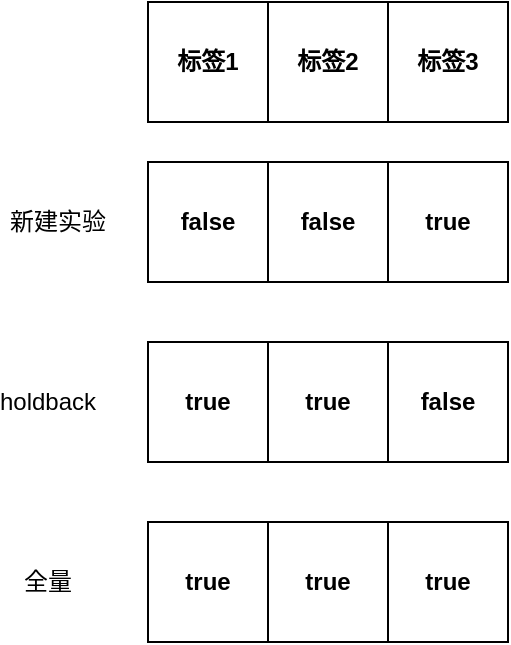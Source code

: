 <mxfile version="14.1.9" type="github">
  <diagram id="SahZXZe3I7VtPZI_t90g" name="Page-1">
    <mxGraphModel dx="946" dy="662" grid="1" gridSize="10" guides="1" tooltips="1" connect="1" arrows="1" fold="1" page="1" pageScale="1" pageWidth="827" pageHeight="1169" math="0" shadow="0">
      <root>
        <mxCell id="0" />
        <mxCell id="1" parent="0" />
        <mxCell id="UJYX6iPwt1RgCubA-azE-1" value="" style="rounded=0;whiteSpace=wrap;html=1;fontStyle=1" vertex="1" parent="1">
          <mxGeometry x="120" y="240" width="180" height="60" as="geometry" />
        </mxCell>
        <mxCell id="UJYX6iPwt1RgCubA-azE-7" value="false" style="whiteSpace=wrap;html=1;aspect=fixed;fontStyle=1" vertex="1" parent="1">
          <mxGeometry x="120" y="240" width="60" height="60" as="geometry" />
        </mxCell>
        <mxCell id="UJYX6iPwt1RgCubA-azE-8" value="false" style="whiteSpace=wrap;html=1;aspect=fixed;fontStyle=1" vertex="1" parent="1">
          <mxGeometry x="180" y="240" width="60" height="60" as="geometry" />
        </mxCell>
        <mxCell id="UJYX6iPwt1RgCubA-azE-10" value="true" style="whiteSpace=wrap;html=1;aspect=fixed;fontStyle=1" vertex="1" parent="1">
          <mxGeometry x="240" y="240" width="60" height="60" as="geometry" />
        </mxCell>
        <mxCell id="UJYX6iPwt1RgCubA-azE-12" value="" style="rounded=0;whiteSpace=wrap;html=1;fontStyle=1" vertex="1" parent="1">
          <mxGeometry x="120" y="330" width="180" height="60" as="geometry" />
        </mxCell>
        <mxCell id="UJYX6iPwt1RgCubA-azE-13" value="true" style="whiteSpace=wrap;html=1;aspect=fixed;fontStyle=1" vertex="1" parent="1">
          <mxGeometry x="120" y="330" width="60" height="60" as="geometry" />
        </mxCell>
        <mxCell id="UJYX6iPwt1RgCubA-azE-14" value="true" style="whiteSpace=wrap;html=1;aspect=fixed;fontStyle=1" vertex="1" parent="1">
          <mxGeometry x="180" y="330" width="60" height="60" as="geometry" />
        </mxCell>
        <mxCell id="UJYX6iPwt1RgCubA-azE-15" value="false" style="whiteSpace=wrap;html=1;aspect=fixed;fontStyle=1" vertex="1" parent="1">
          <mxGeometry x="240" y="330" width="60" height="60" as="geometry" />
        </mxCell>
        <mxCell id="UJYX6iPwt1RgCubA-azE-16" value="" style="rounded=0;whiteSpace=wrap;html=1;fontStyle=1" vertex="1" parent="1">
          <mxGeometry x="120" y="420" width="180" height="60" as="geometry" />
        </mxCell>
        <mxCell id="UJYX6iPwt1RgCubA-azE-17" value="true" style="whiteSpace=wrap;html=1;aspect=fixed;fontStyle=1" vertex="1" parent="1">
          <mxGeometry x="120" y="420" width="60" height="60" as="geometry" />
        </mxCell>
        <mxCell id="UJYX6iPwt1RgCubA-azE-18" value="&lt;span&gt;true&lt;/span&gt;" style="whiteSpace=wrap;html=1;aspect=fixed;fontStyle=1" vertex="1" parent="1">
          <mxGeometry x="180" y="420" width="60" height="60" as="geometry" />
        </mxCell>
        <mxCell id="UJYX6iPwt1RgCubA-azE-19" value="true" style="whiteSpace=wrap;html=1;aspect=fixed;fontStyle=1" vertex="1" parent="1">
          <mxGeometry x="240" y="420" width="60" height="60" as="geometry" />
        </mxCell>
        <mxCell id="UJYX6iPwt1RgCubA-azE-20" value="新建实验" style="text;html=1;strokeColor=none;fillColor=none;align=center;verticalAlign=middle;whiteSpace=wrap;rounded=0;" vertex="1" parent="1">
          <mxGeometry x="50" y="260" width="50" height="20" as="geometry" />
        </mxCell>
        <mxCell id="UJYX6iPwt1RgCubA-azE-21" value="holdback" style="text;html=1;strokeColor=none;fillColor=none;align=center;verticalAlign=middle;whiteSpace=wrap;rounded=0;" vertex="1" parent="1">
          <mxGeometry x="50" y="350" width="40" height="20" as="geometry" />
        </mxCell>
        <mxCell id="UJYX6iPwt1RgCubA-azE-22" value="全量" style="text;html=1;strokeColor=none;fillColor=none;align=center;verticalAlign=middle;whiteSpace=wrap;rounded=0;" vertex="1" parent="1">
          <mxGeometry x="50" y="440" width="40" height="20" as="geometry" />
        </mxCell>
        <mxCell id="UJYX6iPwt1RgCubA-azE-23" value="" style="rounded=0;whiteSpace=wrap;html=1;fontStyle=1" vertex="1" parent="1">
          <mxGeometry x="120" y="160" width="180" height="60" as="geometry" />
        </mxCell>
        <mxCell id="UJYX6iPwt1RgCubA-azE-24" value="标签1" style="whiteSpace=wrap;html=1;aspect=fixed;fontStyle=1" vertex="1" parent="1">
          <mxGeometry x="120" y="160" width="60" height="60" as="geometry" />
        </mxCell>
        <mxCell id="UJYX6iPwt1RgCubA-azE-25" value="标签2" style="whiteSpace=wrap;html=1;aspect=fixed;fontStyle=1" vertex="1" parent="1">
          <mxGeometry x="180" y="160" width="60" height="60" as="geometry" />
        </mxCell>
        <mxCell id="UJYX6iPwt1RgCubA-azE-26" value="标签3" style="whiteSpace=wrap;html=1;aspect=fixed;fontStyle=1" vertex="1" parent="1">
          <mxGeometry x="240" y="160" width="60" height="60" as="geometry" />
        </mxCell>
      </root>
    </mxGraphModel>
  </diagram>
</mxfile>
